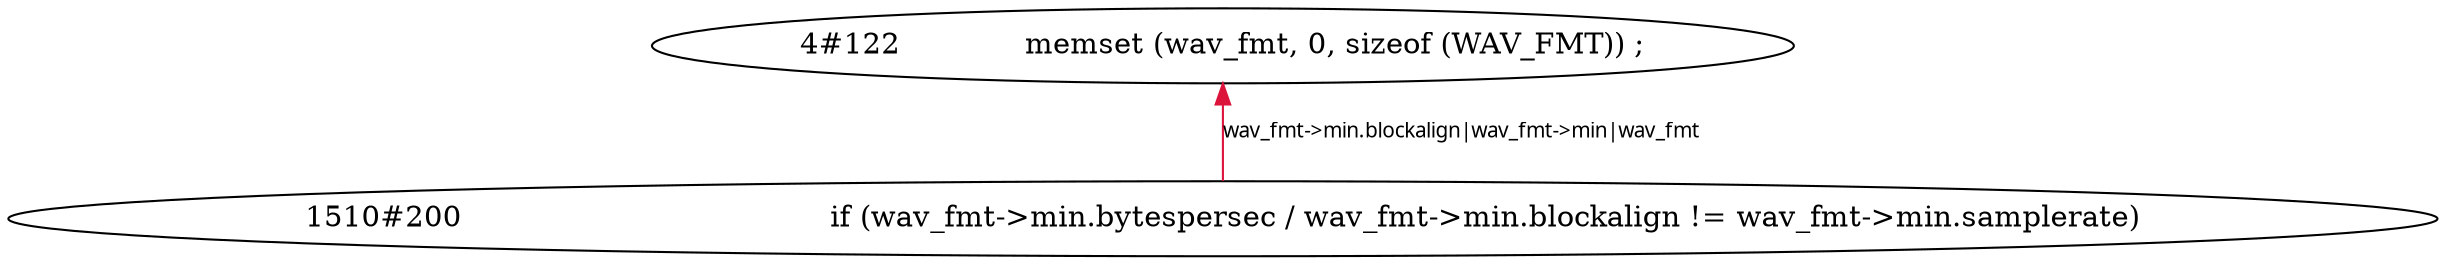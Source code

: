 digraph tiantgraph{
rankdir="BT";
"4#122		memset (wav_fmt, 0, sizeof (WAV_FMT)) ;";
"1510#200					if (wav_fmt->min.bytespersec / wav_fmt->min.blockalign != wav_fmt->min.samplerate)";
edge [fontname = "Verdana", fontsize = 10, color="crimson", style="solid"];
"1510#200					if (wav_fmt->min.bytespersec / wav_fmt->min.blockalign != wav_fmt->min.samplerate)"->"4#122		memset (wav_fmt, 0, sizeof (WAV_FMT)) ;"[label="wav_fmt->min.blockalign|wav_fmt->min|wav_fmt"];
}